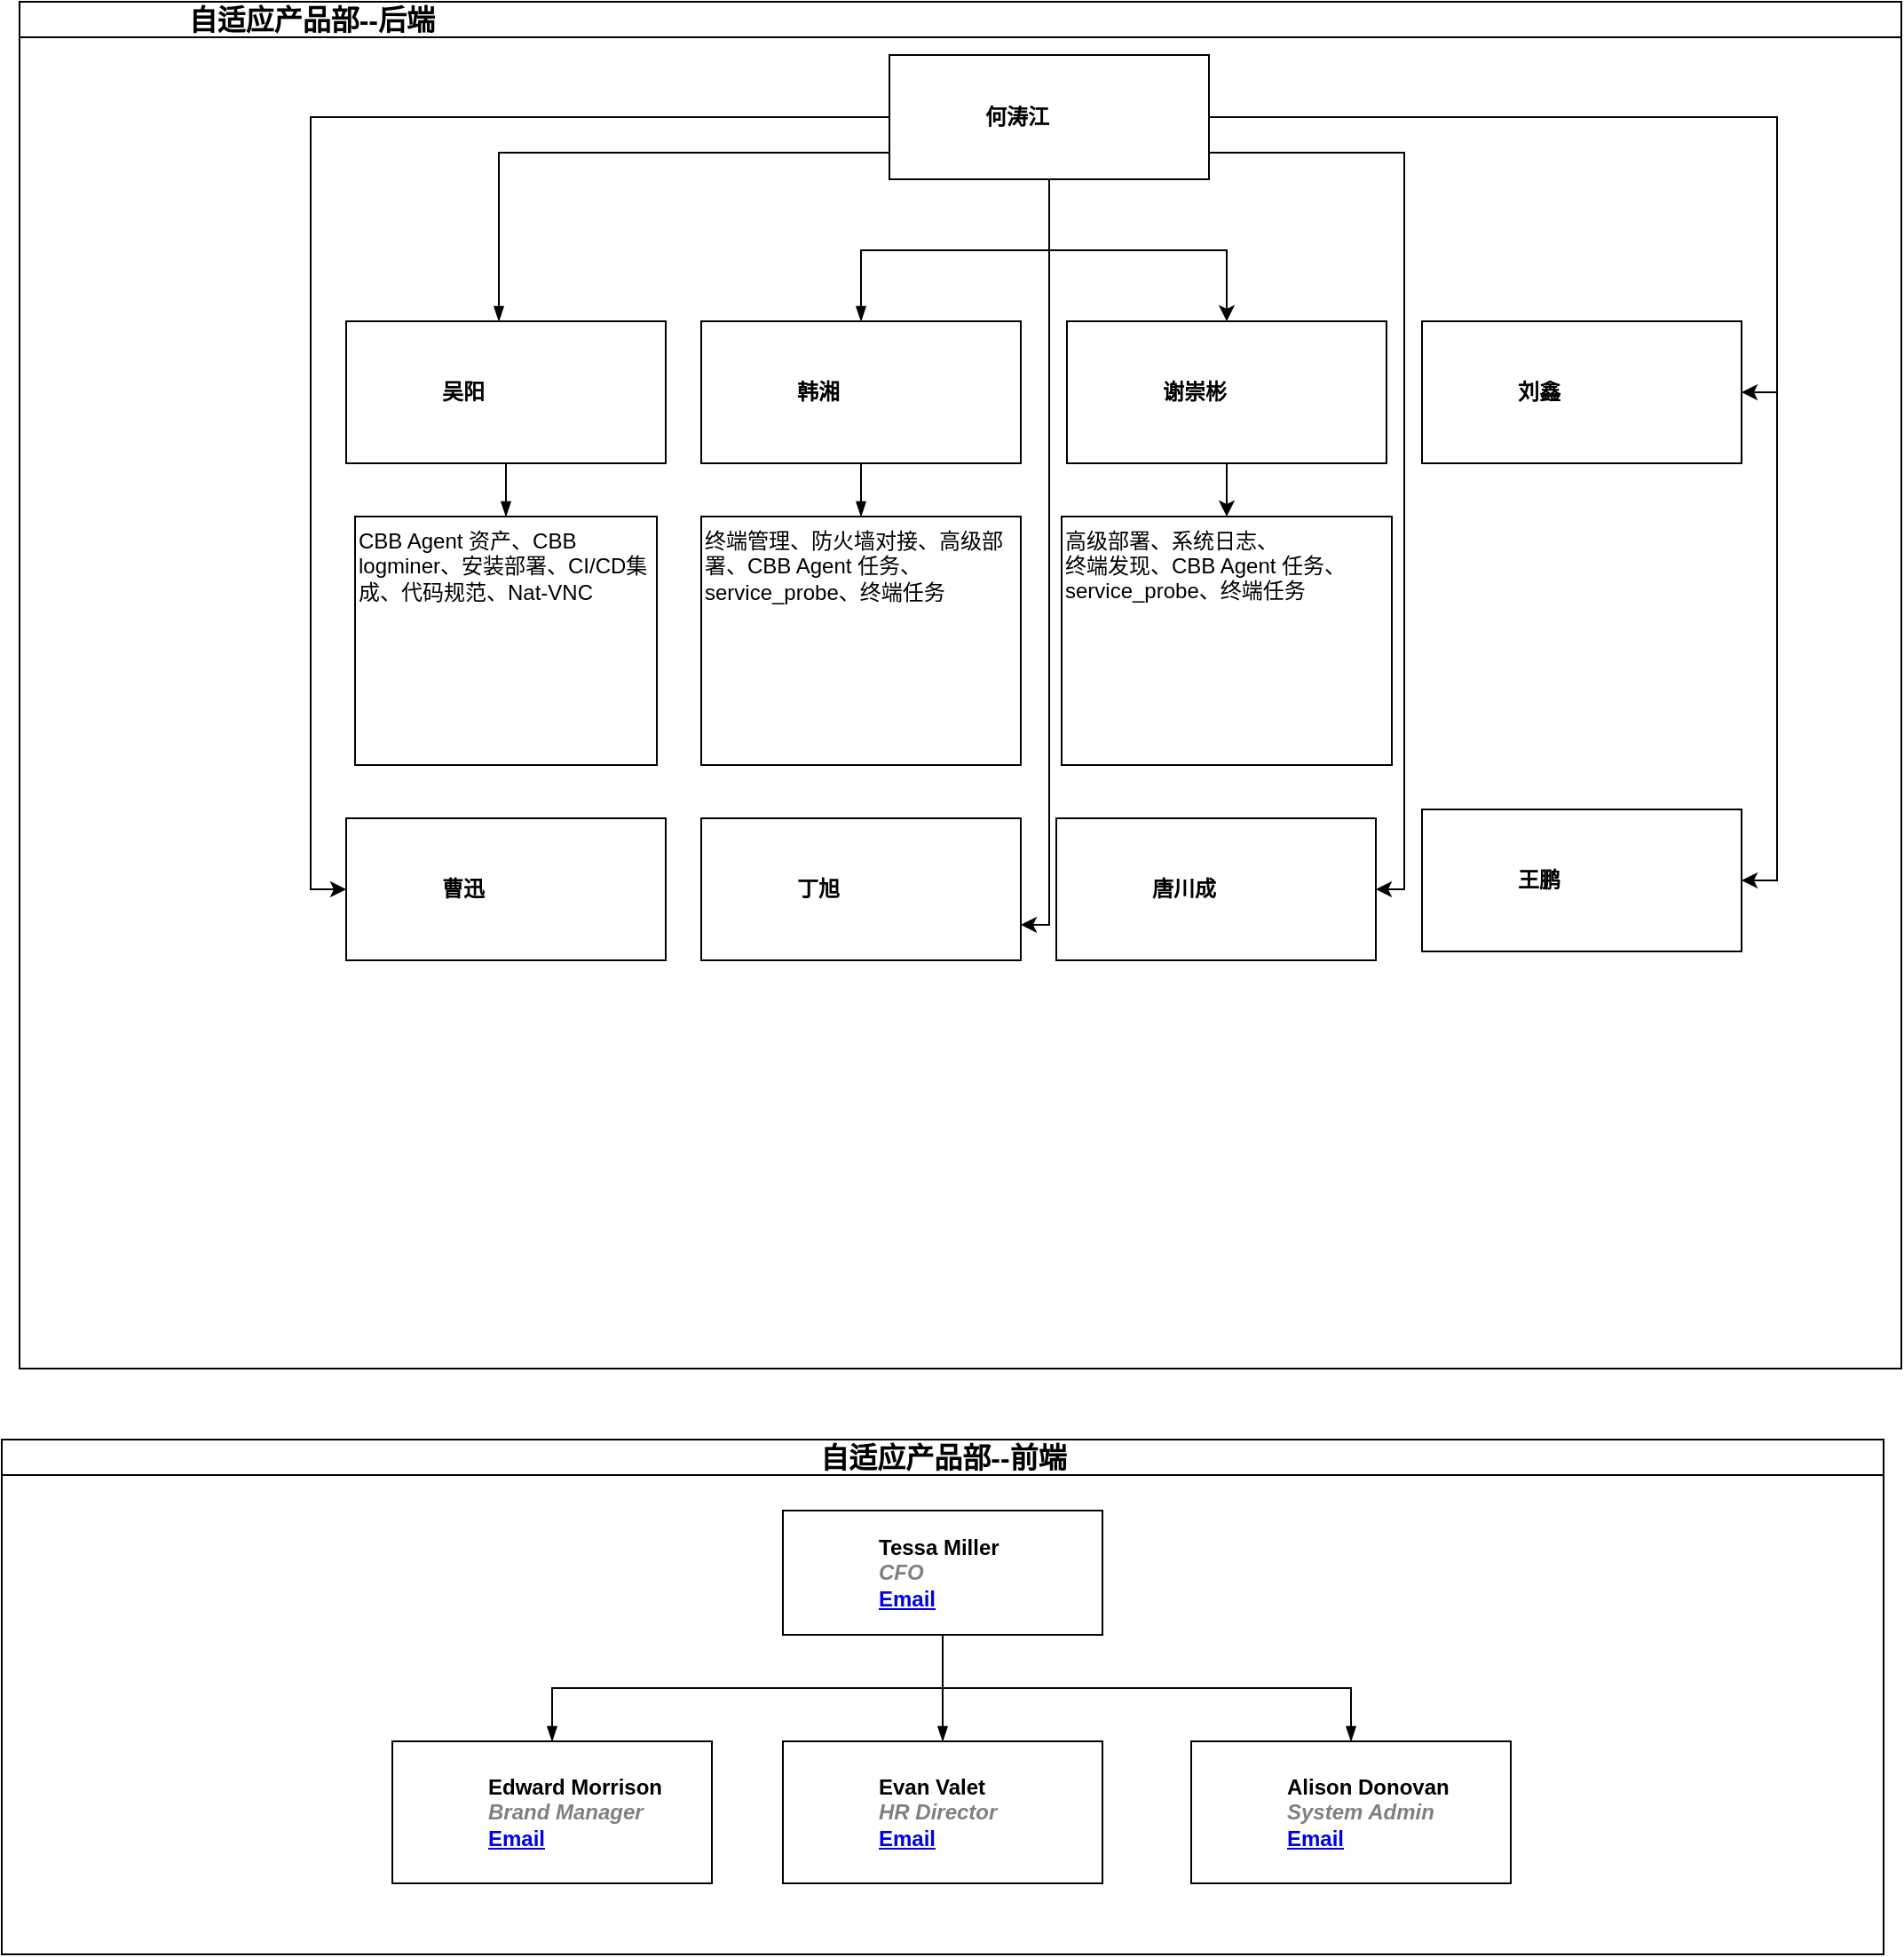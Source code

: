 <mxfile version="21.0.10" type="github">
  <diagram id="prtHgNgQTEPvFCAcTncT" name="Page-1">
    <mxGraphModel dx="1853" dy="536" grid="1" gridSize="10" guides="1" tooltips="1" connect="1" arrows="1" fold="1" page="1" pageScale="1" pageWidth="827" pageHeight="1169" math="0" shadow="0">
      <root>
        <mxCell id="0" />
        <mxCell id="1" parent="0" />
        <mxCell id="dNxyNK7c78bLwvsdeMH5-11" value="&lt;span style=&quot;font-size: 16px;&quot;&gt;&amp;nbsp; &amp;nbsp; &amp;nbsp; &amp;nbsp; &amp;nbsp; &amp;nbsp; &amp;nbsp; &amp;nbsp; &amp;nbsp; &amp;nbsp; &amp;nbsp;自适应产品部--后端&lt;/span&gt;" style="swimlane;html=1;startSize=20;horizontal=1;containerType=tree;glass=0;align=left;" parent="1" vertex="1">
          <mxGeometry x="-170" y="40" width="1060" height="770" as="geometry">
            <mxRectangle x="-50" y="40" width="100" height="30" as="alternateBounds" />
          </mxGeometry>
        </mxCell>
        <mxCell id="dNxyNK7c78bLwvsdeMH5-13" value="" style="endArrow=blockThin;endFill=1;fontSize=11;edgeStyle=elbowEdgeStyle;elbow=vertical;rounded=0;exitX=0;exitY=0.5;exitDx=0;exitDy=0;" parent="dNxyNK7c78bLwvsdeMH5-11" source="dNxyNK7c78bLwvsdeMH5-12" target="dNxyNK7c78bLwvsdeMH5-14" edge="1">
          <mxGeometry relative="1" as="geometry">
            <mxPoint x="270" y="90" as="sourcePoint" />
            <Array as="points">
              <mxPoint x="270" y="85" />
            </Array>
          </mxGeometry>
        </mxCell>
        <UserObject label="吴阳&lt;br&gt;" placeholders="1" id="dNxyNK7c78bLwvsdeMH5-14">
          <mxCell style="label;image=https://cdn3.iconfinder.com/data/icons/user-avatars-1/512/users-10-3-128.png;whiteSpace=wrap;html=1;rounded=0;glass=0;treeFolding=1;treeMoving=1;" parent="dNxyNK7c78bLwvsdeMH5-11" vertex="1">
            <mxGeometry x="184" y="180" width="180" height="80" as="geometry" />
          </mxCell>
        </UserObject>
        <mxCell id="dNxyNK7c78bLwvsdeMH5-15" value="" style="endArrow=blockThin;endFill=1;fontSize=11;edgeStyle=elbowEdgeStyle;elbow=vertical;rounded=0;" parent="dNxyNK7c78bLwvsdeMH5-11" source="dNxyNK7c78bLwvsdeMH5-12" target="dNxyNK7c78bLwvsdeMH5-16" edge="1">
          <mxGeometry relative="1" as="geometry" />
        </mxCell>
        <UserObject label="韩湘" placeholders="1" id="dNxyNK7c78bLwvsdeMH5-16">
          <mxCell style="label;image=https://cdn3.iconfinder.com/data/icons/user-avatars-1/512/users-9-2-128.png;whiteSpace=wrap;html=1;rounded=0;glass=0;treeFolding=1;treeMoving=1;" parent="dNxyNK7c78bLwvsdeMH5-11" vertex="1">
            <mxGeometry x="384" y="180" width="180" height="80" as="geometry" />
          </mxCell>
        </UserObject>
        <mxCell id="P8AsUJd5_cXzrDXwwjN4-2" value="" style="endArrow=blockThin;endFill=1;fontSize=11;edgeStyle=elbowEdgeStyle;elbow=vertical;rounded=0;" parent="dNxyNK7c78bLwvsdeMH5-11" source="dNxyNK7c78bLwvsdeMH5-14" target="P8AsUJd5_cXzrDXwwjN4-3" edge="1">
          <mxGeometry relative="1" as="geometry">
            <mxPoint x="300" y="160" as="sourcePoint" />
          </mxGeometry>
        </mxCell>
        <UserObject label="CBB Agent 资产、CBB logminer、安装部署、CI/CD集成、代码规范、Nat-VNC" placeholders="1" id="P8AsUJd5_cXzrDXwwjN4-3">
          <mxCell style="whiteSpace=wrap;html=1;rounded=0;glass=0;treeFolding=1;treeMoving=1;align=left;verticalAlign=top;" parent="dNxyNK7c78bLwvsdeMH5-11" vertex="1" collapsed="1">
            <mxGeometry x="189" y="290" width="170" height="140" as="geometry" />
          </mxCell>
        </UserObject>
        <mxCell id="0Z5E34LWCH2BCrxLQeH4-35" style="edgeStyle=orthogonalEdgeStyle;rounded=0;orthogonalLoop=1;jettySize=auto;html=1;entryX=0;entryY=0.5;entryDx=0;entryDy=0;fontFamily=Helvetica;fontSize=12;fontColor=default;startSize=20;" edge="1" parent="dNxyNK7c78bLwvsdeMH5-11" source="dNxyNK7c78bLwvsdeMH5-12" target="0Z5E34LWCH2BCrxLQeH4-30">
          <mxGeometry relative="1" as="geometry" />
        </mxCell>
        <mxCell id="0Z5E34LWCH2BCrxLQeH4-36" style="edgeStyle=orthogonalEdgeStyle;rounded=0;orthogonalLoop=1;jettySize=auto;html=1;entryX=1;entryY=0.5;entryDx=0;entryDy=0;fontFamily=Helvetica;fontSize=12;fontColor=default;startSize=20;" edge="1" parent="dNxyNK7c78bLwvsdeMH5-11" source="dNxyNK7c78bLwvsdeMH5-12" target="0Z5E34LWCH2BCrxLQeH4-33">
          <mxGeometry relative="1" as="geometry" />
        </mxCell>
        <mxCell id="0Z5E34LWCH2BCrxLQeH4-37" style="edgeStyle=orthogonalEdgeStyle;rounded=0;orthogonalLoop=1;jettySize=auto;html=1;entryX=1;entryY=0.5;entryDx=0;entryDy=0;fontFamily=Helvetica;fontSize=12;fontColor=default;startSize=20;" edge="1" parent="dNxyNK7c78bLwvsdeMH5-11" source="dNxyNK7c78bLwvsdeMH5-12" target="0Z5E34LWCH2BCrxLQeH4-29">
          <mxGeometry relative="1" as="geometry" />
        </mxCell>
        <mxCell id="0Z5E34LWCH2BCrxLQeH4-38" style="edgeStyle=orthogonalEdgeStyle;rounded=0;orthogonalLoop=1;jettySize=auto;html=1;fontFamily=Helvetica;fontSize=12;fontColor=default;startSize=20;exitX=0.5;exitY=1;exitDx=0;exitDy=0;" edge="1" parent="dNxyNK7c78bLwvsdeMH5-11" source="dNxyNK7c78bLwvsdeMH5-12" target="P8AsUJd5_cXzrDXwwjN4-17">
          <mxGeometry relative="1" as="geometry">
            <mxPoint x="580" y="100" as="sourcePoint" />
            <Array as="points">
              <mxPoint x="580" y="140" />
              <mxPoint x="680" y="140" />
            </Array>
          </mxGeometry>
        </mxCell>
        <mxCell id="0Z5E34LWCH2BCrxLQeH4-40" style="edgeStyle=orthogonalEdgeStyle;rounded=0;orthogonalLoop=1;jettySize=auto;html=1;entryX=1;entryY=0.5;entryDx=0;entryDy=0;fontFamily=Helvetica;fontSize=12;fontColor=default;startSize=20;" edge="1" parent="dNxyNK7c78bLwvsdeMH5-11" source="dNxyNK7c78bLwvsdeMH5-12" target="0Z5E34LWCH2BCrxLQeH4-32">
          <mxGeometry relative="1" as="geometry">
            <Array as="points">
              <mxPoint x="780" y="85" />
              <mxPoint x="780" y="500" />
            </Array>
          </mxGeometry>
        </mxCell>
        <mxCell id="0Z5E34LWCH2BCrxLQeH4-41" style="edgeStyle=orthogonalEdgeStyle;rounded=0;orthogonalLoop=1;jettySize=auto;html=1;entryX=1;entryY=0.75;entryDx=0;entryDy=0;fontFamily=Helvetica;fontSize=12;fontColor=default;startSize=20;exitX=1;exitY=0.5;exitDx=0;exitDy=0;" edge="1" parent="dNxyNK7c78bLwvsdeMH5-11" source="dNxyNK7c78bLwvsdeMH5-12" target="0Z5E34LWCH2BCrxLQeH4-31">
          <mxGeometry relative="1" as="geometry">
            <Array as="points">
              <mxPoint x="580" y="85" />
              <mxPoint x="580" y="520" />
            </Array>
          </mxGeometry>
        </mxCell>
        <UserObject label="何涛江" name="何涛江" placeholders="1" id="dNxyNK7c78bLwvsdeMH5-12">
          <mxCell style="label;image=https://cdn3.iconfinder.com/data/icons/user-avatars-1/512/users-8-2-256.png;whiteSpace=wrap;html=1;rounded=0;glass=0;treeMoving=1;treeFolding=1;" parent="dNxyNK7c78bLwvsdeMH5-11" vertex="1">
            <mxGeometry x="490" y="30" width="180" height="70" as="geometry" />
          </mxCell>
        </UserObject>
        <mxCell id="P8AsUJd5_cXzrDXwwjN4-4" value="" style="endArrow=blockThin;endFill=1;fontSize=11;edgeStyle=elbowEdgeStyle;elbow=vertical;rounded=0;" parent="dNxyNK7c78bLwvsdeMH5-11" source="dNxyNK7c78bLwvsdeMH5-16" target="P8AsUJd5_cXzrDXwwjN4-5" edge="1">
          <mxGeometry relative="1" as="geometry">
            <mxPoint x="190" y="160" as="sourcePoint" />
          </mxGeometry>
        </mxCell>
        <UserObject label="终端管理、防火墙对接、高级部署、CBB Agent 任务、service_probe、终端任务" placeholders="1" id="P8AsUJd5_cXzrDXwwjN4-5">
          <mxCell style="whiteSpace=wrap;html=1;rounded=0;glass=0;treeFolding=1;treeMoving=1;align=left;verticalAlign=top;" parent="dNxyNK7c78bLwvsdeMH5-11" vertex="1">
            <mxGeometry x="384" y="290" width="180" height="140" as="geometry" />
          </mxCell>
        </UserObject>
        <UserObject label="谢崇彬" placeholders="1" id="P8AsUJd5_cXzrDXwwjN4-17">
          <mxCell style="label;image=https://cdn3.iconfinder.com/data/icons/user-avatars-1/512/users-11-2-512.png;whiteSpace=wrap;html=1;rounded=0;glass=0;treeFolding=1;treeMoving=1;" parent="dNxyNK7c78bLwvsdeMH5-11" vertex="1">
            <mxGeometry x="590" y="180" width="180" height="80" as="geometry" />
          </mxCell>
        </UserObject>
        <mxCell id="0Z5E34LWCH2BCrxLQeH4-17" value="" style="edgeStyle=orthogonalEdgeStyle;rounded=0;orthogonalLoop=1;jettySize=auto;html=1;" edge="1" source="P8AsUJd5_cXzrDXwwjN4-17" target="0Z5E34LWCH2BCrxLQeH4-18" parent="dNxyNK7c78bLwvsdeMH5-11">
          <mxGeometry relative="1" as="geometry" />
        </mxCell>
        <UserObject label="高级部署、系统日志、&#xa;终端发现、CBB Agent 任务、&#xa;service_probe、终端任务" placeholders="1" id="0Z5E34LWCH2BCrxLQeH4-18">
          <mxCell style="align=left;fontStyle=0;verticalAlign=top;" vertex="1" collapsed="1" parent="dNxyNK7c78bLwvsdeMH5-11">
            <mxGeometry x="587" y="290" width="186" height="140" as="geometry" />
          </mxCell>
        </UserObject>
        <mxCell id="0Z5E34LWCH2BCrxLQeH4-61" style="edgeStyle=orthogonalEdgeStyle;rounded=0;orthogonalLoop=1;jettySize=auto;html=1;exitX=0.5;exitY=1;exitDx=0;exitDy=0;entryX=0.5;entryY=0;entryDx=0;entryDy=0;fontFamily=Helvetica;fontSize=12;fontColor=default;startSize=20;" edge="1" parent="dNxyNK7c78bLwvsdeMH5-11" source="0Z5E34LWCH2BCrxLQeH4-29" target="0Z5E34LWCH2BCrxLQeH4-58" visible="0">
          <mxGeometry relative="1" as="geometry" />
        </mxCell>
        <UserObject label="刘鑫" placeholders="1" id="0Z5E34LWCH2BCrxLQeH4-29">
          <mxCell style="label;image=https://cdn3.iconfinder.com/data/icons/user-avatars-1/512/users-15-512.png;whiteSpace=wrap;html=1;rounded=0;glass=0;treeFolding=1;treeMoving=1;" vertex="1" collapsed="1" parent="dNxyNK7c78bLwvsdeMH5-11">
            <mxGeometry x="790" y="180" width="180" height="80" as="geometry" />
          </mxCell>
        </UserObject>
        <mxCell id="0Z5E34LWCH2BCrxLQeH4-63" style="edgeStyle=orthogonalEdgeStyle;rounded=0;orthogonalLoop=1;jettySize=auto;html=1;entryX=0.5;entryY=0;entryDx=0;entryDy=0;fontFamily=Helvetica;fontSize=12;fontColor=default;startSize=20;" edge="1" parent="dNxyNK7c78bLwvsdeMH5-11" source="0Z5E34LWCH2BCrxLQeH4-30" target="0Z5E34LWCH2BCrxLQeH4-62" visible="0">
          <mxGeometry relative="1" as="geometry" />
        </mxCell>
        <UserObject label="曹迅" placeholders="1" id="0Z5E34LWCH2BCrxLQeH4-30">
          <mxCell style="label;image=https://cdn3.iconfinder.com/data/icons/user-avatars-1/512/users-6-2-512.png;whiteSpace=wrap;html=1;rounded=0;glass=0;treeFolding=1;treeMoving=1;" vertex="1" collapsed="1" parent="dNxyNK7c78bLwvsdeMH5-11">
            <mxGeometry x="184" y="460" width="180" height="80" as="geometry" />
          </mxCell>
        </UserObject>
        <mxCell id="0Z5E34LWCH2BCrxLQeH4-71" style="edgeStyle=orthogonalEdgeStyle;rounded=0;orthogonalLoop=1;jettySize=auto;html=1;entryX=0.5;entryY=0;entryDx=0;entryDy=0;fontFamily=Helvetica;fontSize=12;fontColor=default;startSize=20;" edge="1" parent="dNxyNK7c78bLwvsdeMH5-11" source="0Z5E34LWCH2BCrxLQeH4-31" target="0Z5E34LWCH2BCrxLQeH4-64" visible="0">
          <mxGeometry relative="1" as="geometry" />
        </mxCell>
        <UserObject label="丁旭" placeholders="1" id="0Z5E34LWCH2BCrxLQeH4-31">
          <mxCell style="label;image=https://cdn3.iconfinder.com/data/icons/user-avatars-1/512/users-2-512.png;whiteSpace=wrap;html=1;rounded=0;glass=0;treeFolding=1;treeMoving=1;" vertex="1" collapsed="1" parent="dNxyNK7c78bLwvsdeMH5-11">
            <mxGeometry x="384" y="460" width="180" height="80" as="geometry" />
          </mxCell>
        </UserObject>
        <mxCell id="0Z5E34LWCH2BCrxLQeH4-70" style="edgeStyle=orthogonalEdgeStyle;rounded=0;orthogonalLoop=1;jettySize=auto;html=1;entryX=0.5;entryY=0;entryDx=0;entryDy=0;fontFamily=Helvetica;fontSize=12;fontColor=default;startSize=20;" edge="1" parent="dNxyNK7c78bLwvsdeMH5-11" source="0Z5E34LWCH2BCrxLQeH4-32" target="0Z5E34LWCH2BCrxLQeH4-65" visible="0">
          <mxGeometry relative="1" as="geometry" />
        </mxCell>
        <UserObject label="唐川成" placeholders="1" id="0Z5E34LWCH2BCrxLQeH4-32">
          <mxCell style="label;image=https://cdn3.iconfinder.com/data/icons/user-avatars-1/512/users-7-512.png;whiteSpace=wrap;html=1;rounded=0;glass=0;treeFolding=1;treeMoving=1;" vertex="1" collapsed="1" parent="dNxyNK7c78bLwvsdeMH5-11">
            <mxGeometry x="584" y="460" width="180" height="80" as="geometry" />
          </mxCell>
        </UserObject>
        <mxCell id="0Z5E34LWCH2BCrxLQeH4-69" style="edgeStyle=orthogonalEdgeStyle;rounded=0;orthogonalLoop=1;jettySize=auto;html=1;entryX=0.5;entryY=0;entryDx=0;entryDy=0;fontFamily=Helvetica;fontSize=12;fontColor=default;startSize=20;" edge="1" parent="dNxyNK7c78bLwvsdeMH5-11" source="0Z5E34LWCH2BCrxLQeH4-33" target="0Z5E34LWCH2BCrxLQeH4-66" visible="0">
          <mxGeometry relative="1" as="geometry" />
        </mxCell>
        <UserObject label="王鹏" placeholders="1" id="0Z5E34LWCH2BCrxLQeH4-33">
          <mxCell style="label;image=https://cdn3.iconfinder.com/data/icons/user-avatars-1/512/users-4-512.png;whiteSpace=wrap;html=1;rounded=0;glass=0;treeFolding=1;treeMoving=1;" vertex="1" collapsed="1" parent="dNxyNK7c78bLwvsdeMH5-11">
            <mxGeometry x="790" y="455" width="180" height="80" as="geometry" />
          </mxCell>
        </UserObject>
        <UserObject label="" placeholders="1" id="0Z5E34LWCH2BCrxLQeH4-58">
          <mxCell style="" vertex="1" collapsed="1" visible="0" parent="dNxyNK7c78bLwvsdeMH5-11">
            <mxGeometry x="790" y="290" width="186" height="140" as="geometry" />
          </mxCell>
        </UserObject>
        <UserObject label="" placeholders="1" id="0Z5E34LWCH2BCrxLQeH4-62">
          <mxCell style="" vertex="1" collapsed="1" visible="0" parent="dNxyNK7c78bLwvsdeMH5-11">
            <mxGeometry x="181" y="570" width="186" height="140" as="geometry" />
          </mxCell>
        </UserObject>
        <UserObject label="" placeholders="1" id="0Z5E34LWCH2BCrxLQeH4-64">
          <mxCell style="" vertex="1" collapsed="1" visible="0" parent="dNxyNK7c78bLwvsdeMH5-11">
            <mxGeometry x="381" y="570" width="186" height="140" as="geometry" />
          </mxCell>
        </UserObject>
        <UserObject label="" placeholders="1" id="0Z5E34LWCH2BCrxLQeH4-65">
          <mxCell style="" vertex="1" collapsed="1" visible="0" parent="dNxyNK7c78bLwvsdeMH5-11">
            <mxGeometry x="581" y="570" width="186" height="140" as="geometry" />
          </mxCell>
        </UserObject>
        <UserObject label="" placeholders="1" id="0Z5E34LWCH2BCrxLQeH4-66">
          <mxCell style="" vertex="1" collapsed="1" visible="0" parent="dNxyNK7c78bLwvsdeMH5-11">
            <mxGeometry x="787" y="570" width="186" height="140" as="geometry" />
          </mxCell>
        </UserObject>
        <mxCell id="0Z5E34LWCH2BCrxLQeH4-9" value="自适应产品部--前端" style="swimlane;html=1;startSize=20;horizontal=1;containerType=tree;glass=0;fontSize=16;" vertex="1" parent="1">
          <mxGeometry x="-180" y="850" width="1060" height="290" as="geometry" />
        </mxCell>
        <UserObject label="Tessa Miller&lt;br&gt;&lt;i style=&quot;color: gray&quot;&gt;CFO&lt;/i&gt;&lt;br&gt;&lt;a href=&quot;mailto:me@example.com&quot;&gt;Email&lt;/a&gt;" name="Tessa Miller" position="CFO" location="Office 1" email="me@example.com" placeholders="1" link="https://www.draw.io" id="0Z5E34LWCH2BCrxLQeH4-10">
          <mxCell style="label;image=https://cdn3.iconfinder.com/data/icons/user-avatars-1/512/users-3-128.png;whiteSpace=wrap;html=1;rounded=0;glass=0;treeMoving=1;treeFolding=1;" vertex="1" parent="0Z5E34LWCH2BCrxLQeH4-9">
            <mxGeometry x="440" y="40" width="180" height="70" as="geometry" />
          </mxCell>
        </UserObject>
        <mxCell id="0Z5E34LWCH2BCrxLQeH4-11" value="" style="endArrow=blockThin;endFill=1;fontSize=11;edgeStyle=elbowEdgeStyle;elbow=vertical;rounded=0;" edge="1" parent="0Z5E34LWCH2BCrxLQeH4-9" source="0Z5E34LWCH2BCrxLQeH4-10" target="0Z5E34LWCH2BCrxLQeH4-12">
          <mxGeometry relative="1" as="geometry" />
        </mxCell>
        <UserObject label="Edward Morrison&lt;br&gt;&lt;i style=&quot;color: gray&quot;&gt;Brand Manager&lt;/i&gt;&lt;br&gt;&lt;a href=&quot;mailto:me@example.com&quot;&gt;Email&lt;/a&gt;" name="Edward Morrison" position="Brand Manager" location="Office 2" email="me@example.com" placeholders="1" link="https://www.draw.io" id="0Z5E34LWCH2BCrxLQeH4-12">
          <mxCell style="label;image=https://cdn3.iconfinder.com/data/icons/user-avatars-1/512/users-10-3-128.png;whiteSpace=wrap;html=1;rounded=0;glass=0;treeFolding=1;treeMoving=1;" vertex="1" parent="0Z5E34LWCH2BCrxLQeH4-9">
            <mxGeometry x="220" y="170" width="180" height="80" as="geometry" />
          </mxCell>
        </UserObject>
        <mxCell id="0Z5E34LWCH2BCrxLQeH4-13" value="" style="endArrow=blockThin;endFill=1;fontSize=11;edgeStyle=elbowEdgeStyle;elbow=vertical;rounded=0;" edge="1" parent="0Z5E34LWCH2BCrxLQeH4-9" source="0Z5E34LWCH2BCrxLQeH4-10" target="0Z5E34LWCH2BCrxLQeH4-14">
          <mxGeometry relative="1" as="geometry" />
        </mxCell>
        <UserObject label="Evan Valet&lt;br&gt;&lt;i style=&quot;color: gray&quot;&gt;HR Director&lt;/i&gt;&lt;br&gt;&lt;a href=&quot;mailto:me@example.com&quot;&gt;Email&lt;/a&gt;" name="Evan Valet" position="HR Director" location="Office 4" email="me@example.com" placeholders="1" link="https://www.draw.io" id="0Z5E34LWCH2BCrxLQeH4-14">
          <mxCell style="label;image=https://cdn3.iconfinder.com/data/icons/user-avatars-1/512/users-9-2-128.png;whiteSpace=wrap;html=1;rounded=0;glass=0;treeFolding=1;treeMoving=1;" vertex="1" parent="0Z5E34LWCH2BCrxLQeH4-9">
            <mxGeometry x="440" y="170" width="180" height="80" as="geometry" />
          </mxCell>
        </UserObject>
        <mxCell id="0Z5E34LWCH2BCrxLQeH4-15" value="" style="endArrow=blockThin;endFill=1;fontSize=11;edgeStyle=elbowEdgeStyle;elbow=vertical;rounded=0;" edge="1" parent="0Z5E34LWCH2BCrxLQeH4-9" source="0Z5E34LWCH2BCrxLQeH4-10" target="0Z5E34LWCH2BCrxLQeH4-16">
          <mxGeometry relative="1" as="geometry" />
        </mxCell>
        <UserObject label="Alison Donovan&lt;br&gt;&lt;i style=&quot;color: gray&quot;&gt;System Admin&lt;/i&gt;&lt;br&gt;&lt;a href=&quot;mailto:me@example.com&quot;&gt;Email&lt;/a&gt;" name="Alison Donovan" position="System Admin" location="Office 3" email="me@example.com" placeholders="1" link="https://www.draw.io" id="0Z5E34LWCH2BCrxLQeH4-16">
          <mxCell style="label;image=https://cdn3.iconfinder.com/data/icons/user-avatars-1/512//users-3-128.png;whiteSpace=wrap;html=1;rounded=0;glass=0;" vertex="1" parent="0Z5E34LWCH2BCrxLQeH4-9">
            <mxGeometry x="670" y="170" width="180" height="80" as="geometry" />
          </mxCell>
        </UserObject>
      </root>
    </mxGraphModel>
  </diagram>
</mxfile>
